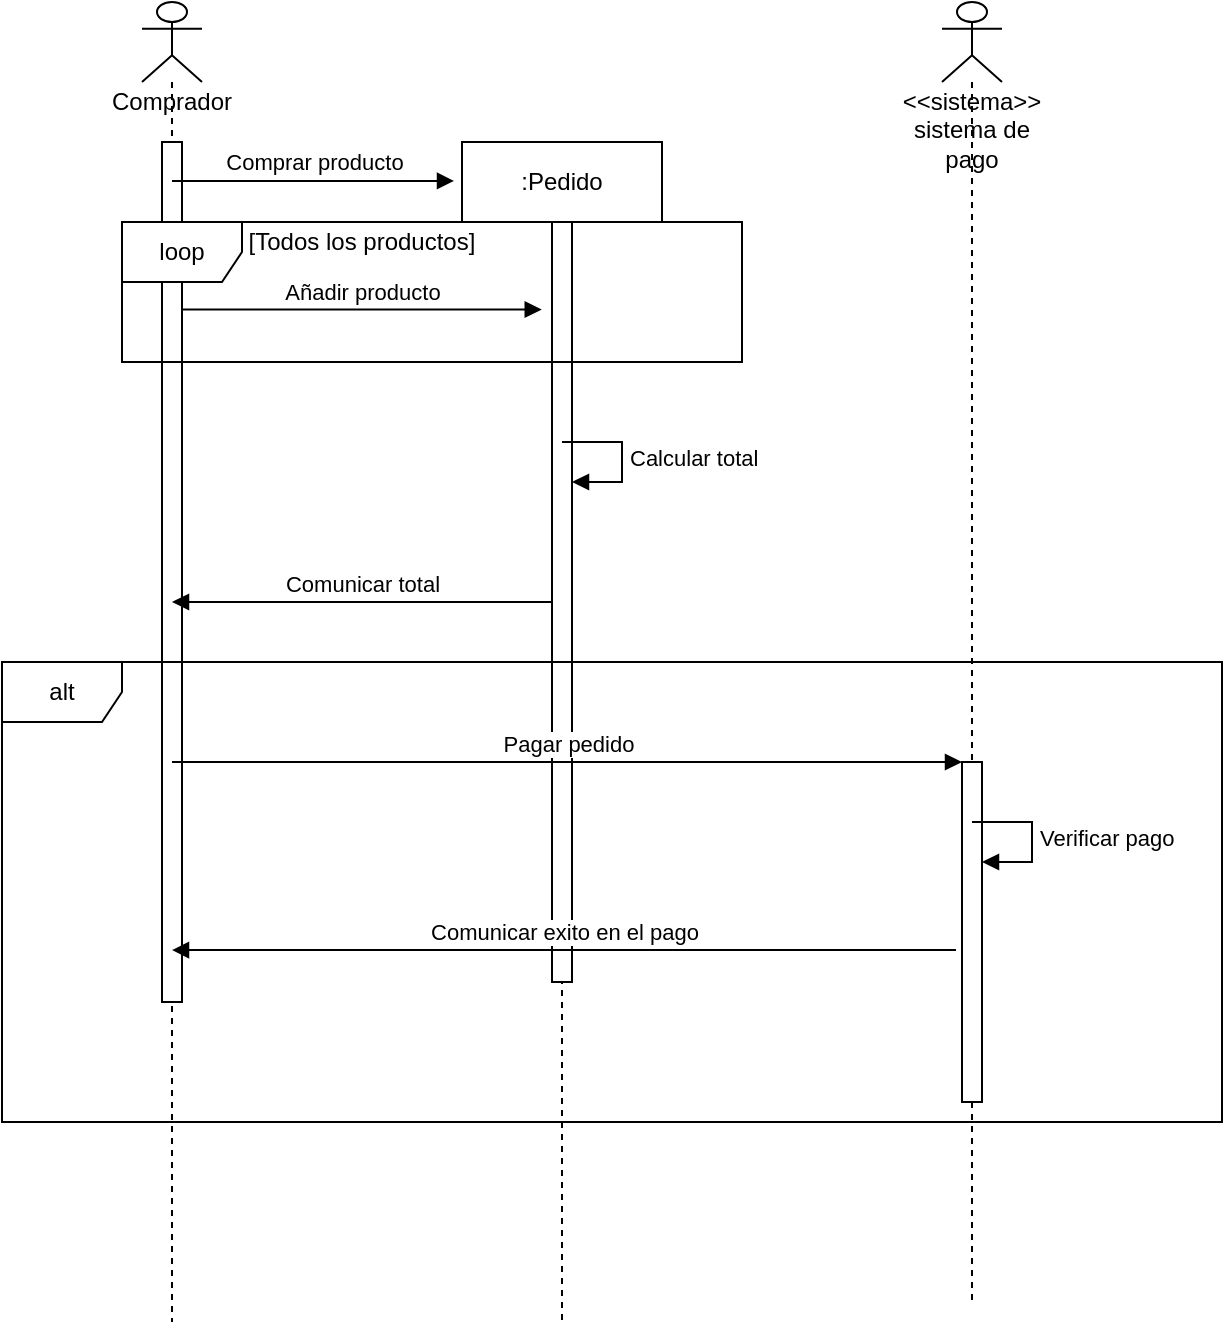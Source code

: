 <mxfile version="14.5.7" type="github">
  <diagram name="Page-1" id="13e1069c-82ec-6db2-03f1-153e76fe0fe0">
    <mxGraphModel dx="1662" dy="794" grid="1" gridSize="10" guides="1" tooltips="1" connect="1" arrows="1" fold="1" page="1" pageScale="1" pageWidth="1100" pageHeight="850" background="#ffffff" math="0" shadow="0">
      <root>
        <mxCell id="0" />
        <mxCell id="1" parent="0" />
        <mxCell id="BwTgDzvcS8eMvTGAKeEF-1" value="Comprador" style="shape=umlLifeline;participant=umlActor;perimeter=lifelinePerimeter;whiteSpace=wrap;html=1;container=1;collapsible=0;recursiveResize=0;verticalAlign=top;spacingTop=36;outlineConnect=0;" vertex="1" parent="1">
          <mxGeometry x="550" y="220" width="30" height="660" as="geometry" />
        </mxCell>
        <mxCell id="BwTgDzvcS8eMvTGAKeEF-3" value="" style="html=1;points=[];perimeter=orthogonalPerimeter;" vertex="1" parent="BwTgDzvcS8eMvTGAKeEF-1">
          <mxGeometry x="10" y="70" width="10" height="430" as="geometry" />
        </mxCell>
        <mxCell id="BwTgDzvcS8eMvTGAKeEF-2" value="&amp;lt;&amp;lt;sistema&amp;gt;&amp;gt;&lt;br&gt;sistema de pago" style="shape=umlLifeline;participant=umlActor;perimeter=lifelinePerimeter;whiteSpace=wrap;html=1;container=1;collapsible=0;recursiveResize=0;verticalAlign=top;spacingTop=36;outlineConnect=0;" vertex="1" parent="1">
          <mxGeometry x="950" y="220" width="30" height="650" as="geometry" />
        </mxCell>
        <mxCell id="BwTgDzvcS8eMvTGAKeEF-5" value="" style="html=1;points=[];perimeter=orthogonalPerimeter;" vertex="1" parent="BwTgDzvcS8eMvTGAKeEF-2">
          <mxGeometry x="10" y="380" width="10" height="170" as="geometry" />
        </mxCell>
        <mxCell id="BwTgDzvcS8eMvTGAKeEF-21" value="Verificar pago" style="edgeStyle=orthogonalEdgeStyle;html=1;align=left;spacingLeft=2;endArrow=block;rounded=0;entryX=1;entryY=0;" edge="1" parent="BwTgDzvcS8eMvTGAKeEF-2">
          <mxGeometry relative="1" as="geometry">
            <mxPoint x="15" y="410" as="sourcePoint" />
            <Array as="points">
              <mxPoint x="45" y="410" />
            </Array>
            <mxPoint x="20" y="430" as="targetPoint" />
          </mxGeometry>
        </mxCell>
        <mxCell id="BwTgDzvcS8eMvTGAKeEF-6" value="Comprar producto" style="html=1;verticalAlign=bottom;endArrow=block;entryX=-0.04;entryY=0.033;entryDx=0;entryDy=0;entryPerimeter=0;" edge="1" parent="1" source="BwTgDzvcS8eMvTGAKeEF-1" target="BwTgDzvcS8eMvTGAKeEF-7">
          <mxGeometry width="80" relative="1" as="geometry">
            <mxPoint x="660" y="390" as="sourcePoint" />
            <mxPoint x="660" y="299" as="targetPoint" />
          </mxGeometry>
        </mxCell>
        <mxCell id="BwTgDzvcS8eMvTGAKeEF-7" value=":Pedido" style="shape=umlLifeline;perimeter=lifelinePerimeter;whiteSpace=wrap;html=1;container=1;collapsible=0;recursiveResize=0;outlineConnect=0;" vertex="1" parent="1">
          <mxGeometry x="710" y="290" width="100" height="590" as="geometry" />
        </mxCell>
        <mxCell id="BwTgDzvcS8eMvTGAKeEF-8" value="" style="html=1;points=[];perimeter=orthogonalPerimeter;" vertex="1" parent="BwTgDzvcS8eMvTGAKeEF-7">
          <mxGeometry x="45" y="40" width="10" height="380" as="geometry" />
        </mxCell>
        <mxCell id="BwTgDzvcS8eMvTGAKeEF-13" value="Calcular total" style="edgeStyle=orthogonalEdgeStyle;html=1;align=left;spacingLeft=2;endArrow=block;rounded=0;entryX=1;entryY=0;" edge="1" parent="BwTgDzvcS8eMvTGAKeEF-7">
          <mxGeometry relative="1" as="geometry">
            <mxPoint x="50" y="150" as="sourcePoint" />
            <Array as="points">
              <mxPoint x="80" y="150" />
            </Array>
            <mxPoint x="55" y="170" as="targetPoint" />
          </mxGeometry>
        </mxCell>
        <mxCell id="BwTgDzvcS8eMvTGAKeEF-9" value="loop" style="shape=umlFrame;whiteSpace=wrap;html=1;" vertex="1" parent="1">
          <mxGeometry x="540" y="330" width="310" height="70" as="geometry" />
        </mxCell>
        <mxCell id="BwTgDzvcS8eMvTGAKeEF-10" value="[Todos los productos]" style="text;html=1;strokeColor=none;fillColor=none;align=center;verticalAlign=middle;whiteSpace=wrap;rounded=0;" vertex="1" parent="1">
          <mxGeometry x="600" y="330" width="120" height="20" as="geometry" />
        </mxCell>
        <mxCell id="BwTgDzvcS8eMvTGAKeEF-11" value="Añadir producto" style="html=1;verticalAlign=bottom;endArrow=block;exitX=0.097;exitY=0.625;exitDx=0;exitDy=0;exitPerimeter=0;entryX=0.677;entryY=0.625;entryDx=0;entryDy=0;entryPerimeter=0;" edge="1" parent="1" source="BwTgDzvcS8eMvTGAKeEF-9" target="BwTgDzvcS8eMvTGAKeEF-9">
          <mxGeometry width="80" relative="1" as="geometry">
            <mxPoint x="620" y="380" as="sourcePoint" />
            <mxPoint x="700" y="380" as="targetPoint" />
          </mxGeometry>
        </mxCell>
        <mxCell id="BwTgDzvcS8eMvTGAKeEF-14" value="Comunicar total" style="html=1;verticalAlign=bottom;endArrow=block;" edge="1" parent="1" source="BwTgDzvcS8eMvTGAKeEF-8" target="BwTgDzvcS8eMvTGAKeEF-1">
          <mxGeometry width="80" relative="1" as="geometry">
            <mxPoint x="620" y="380" as="sourcePoint" />
            <mxPoint x="700" y="380" as="targetPoint" />
          </mxGeometry>
        </mxCell>
        <mxCell id="BwTgDzvcS8eMvTGAKeEF-15" value="Pagar pedido" style="html=1;verticalAlign=bottom;endArrow=block;" edge="1" parent="1" source="BwTgDzvcS8eMvTGAKeEF-1" target="BwTgDzvcS8eMvTGAKeEF-5">
          <mxGeometry width="80" relative="1" as="geometry">
            <mxPoint x="820" y="560" as="sourcePoint" />
            <mxPoint x="900" y="560" as="targetPoint" />
          </mxGeometry>
        </mxCell>
        <mxCell id="BwTgDzvcS8eMvTGAKeEF-22" value="Comunicar exito en el pago" style="html=1;verticalAlign=bottom;endArrow=block;exitX=-0.3;exitY=0.553;exitDx=0;exitDy=0;exitPerimeter=0;" edge="1" parent="1" source="BwTgDzvcS8eMvTGAKeEF-5" target="BwTgDzvcS8eMvTGAKeEF-1">
          <mxGeometry width="80" relative="1" as="geometry">
            <mxPoint x="820" y="560" as="sourcePoint" />
            <mxPoint x="900" y="560" as="targetPoint" />
          </mxGeometry>
        </mxCell>
        <mxCell id="BwTgDzvcS8eMvTGAKeEF-23" value="alt" style="shape=umlFrame;whiteSpace=wrap;html=1;" vertex="1" parent="1">
          <mxGeometry x="480" y="550" width="610" height="230" as="geometry" />
        </mxCell>
      </root>
    </mxGraphModel>
  </diagram>
</mxfile>
